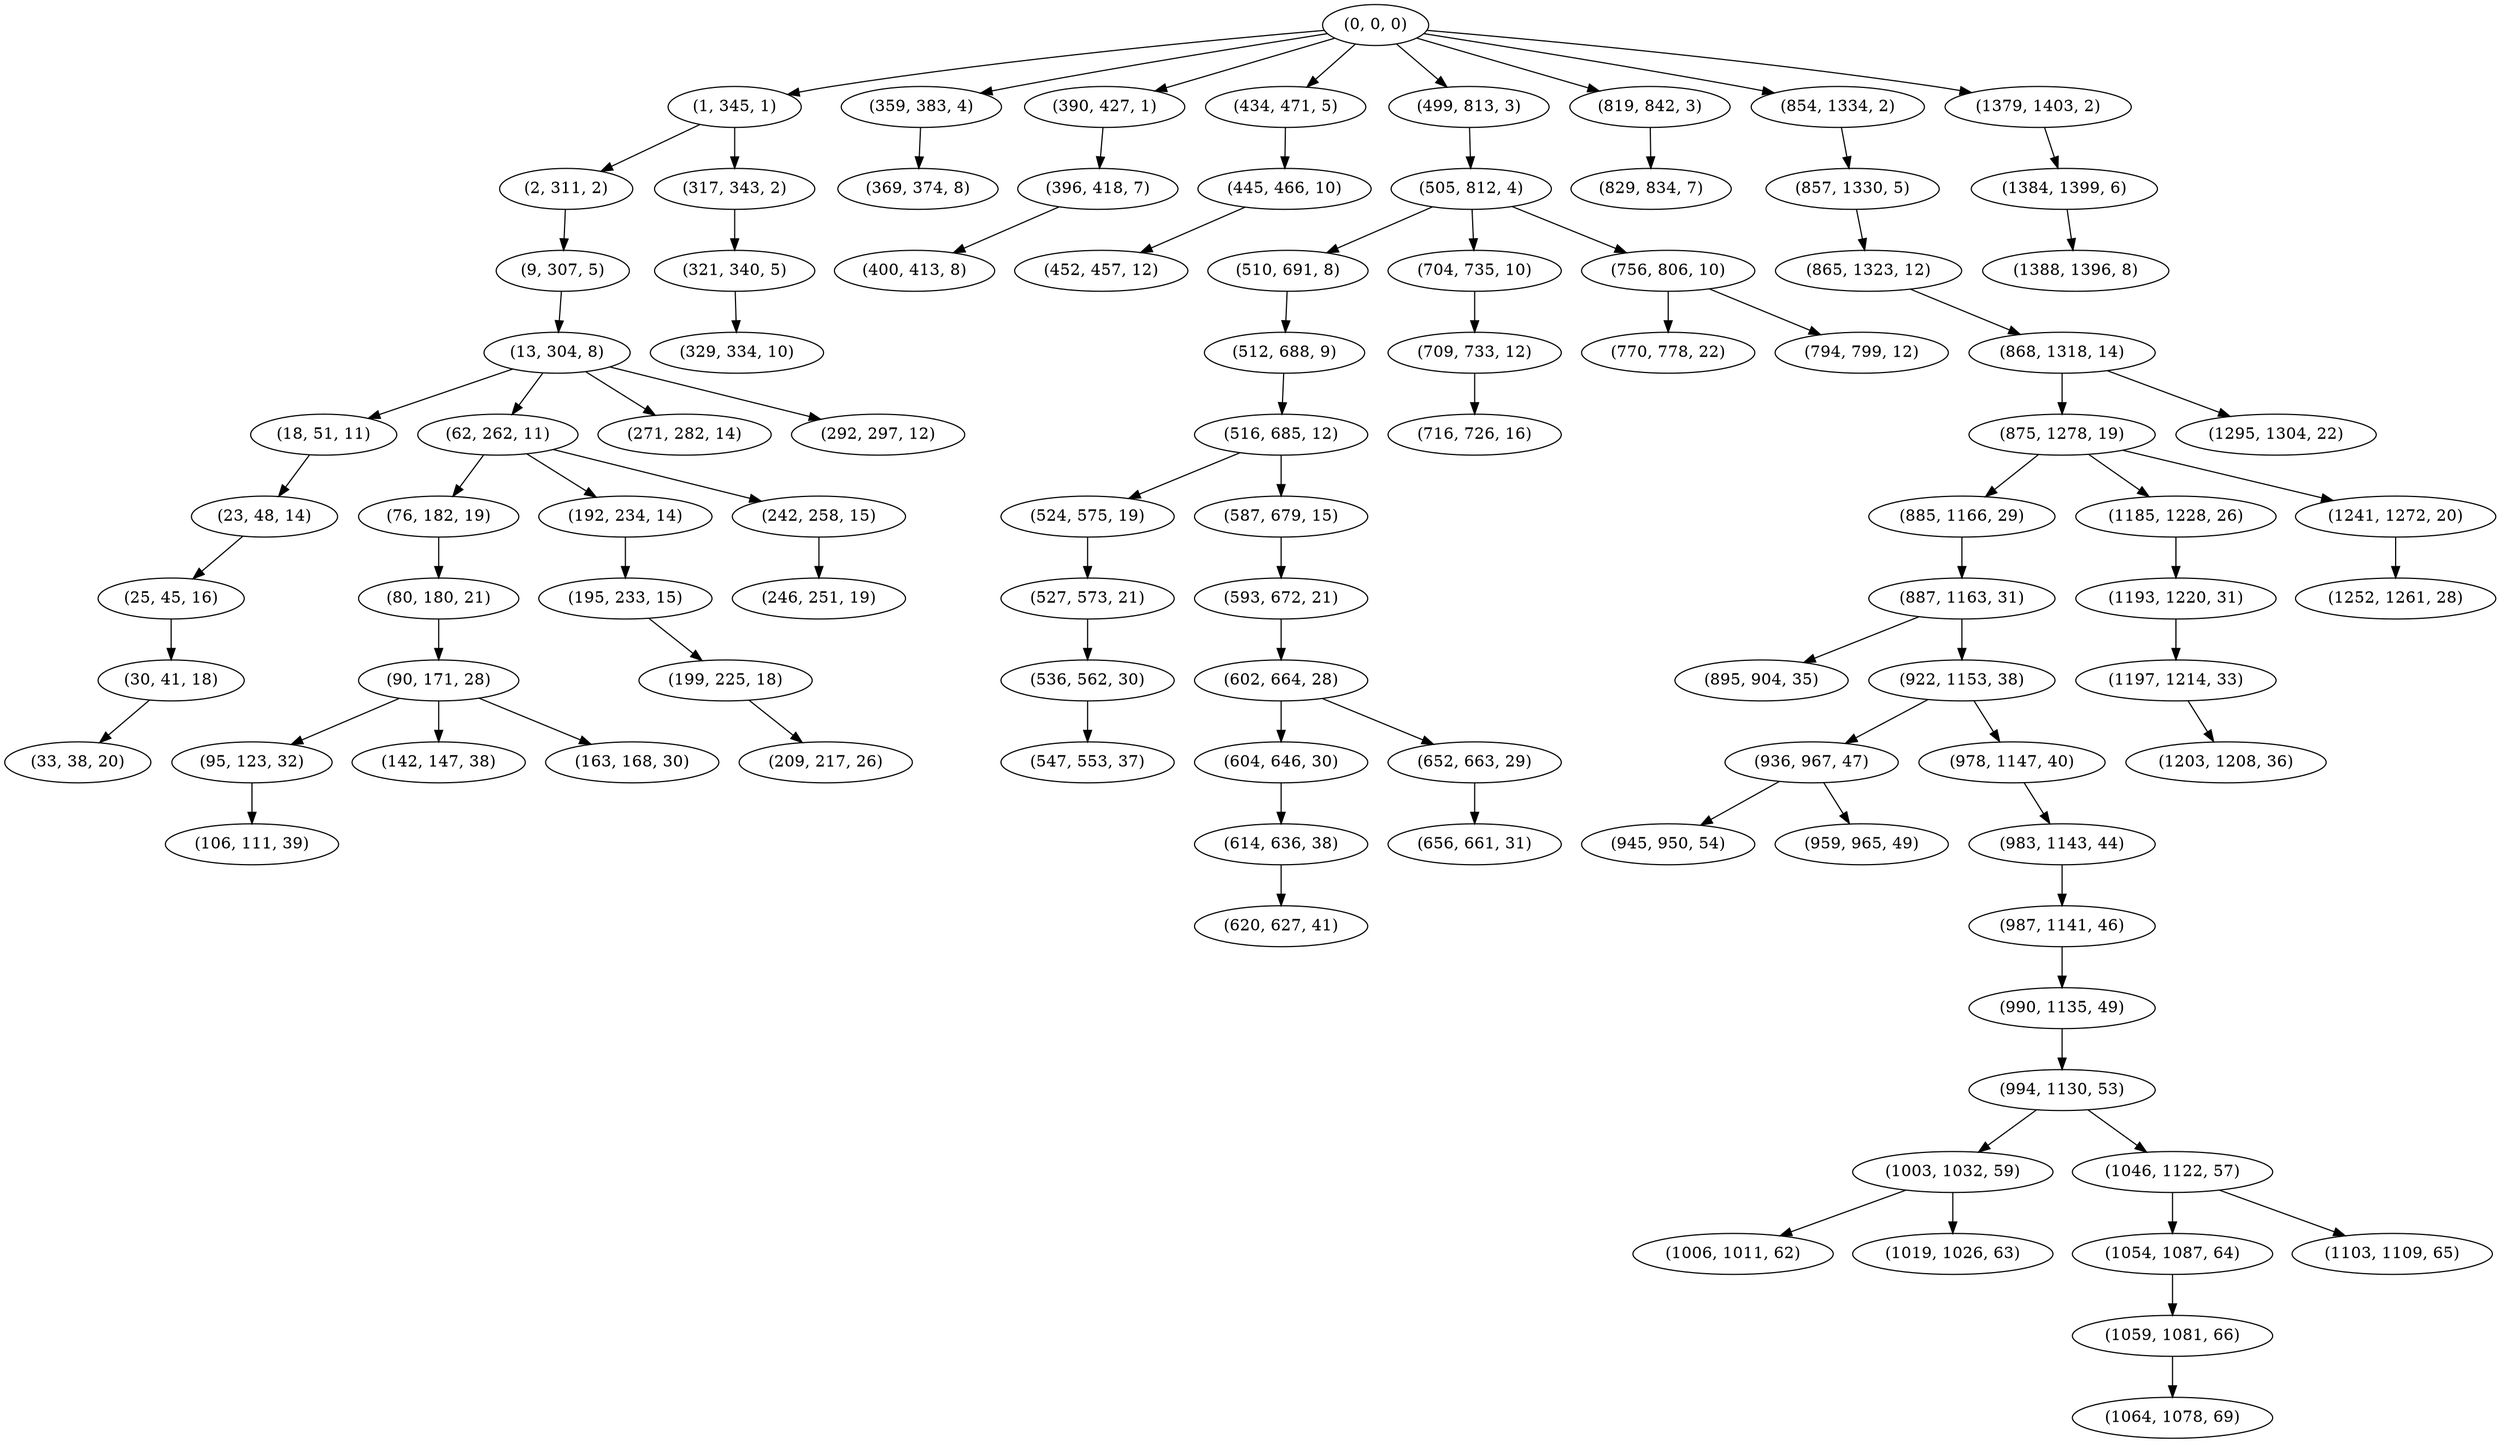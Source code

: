 digraph tree {
    "(0, 0, 0)";
    "(1, 345, 1)";
    "(2, 311, 2)";
    "(9, 307, 5)";
    "(13, 304, 8)";
    "(18, 51, 11)";
    "(23, 48, 14)";
    "(25, 45, 16)";
    "(30, 41, 18)";
    "(33, 38, 20)";
    "(62, 262, 11)";
    "(76, 182, 19)";
    "(80, 180, 21)";
    "(90, 171, 28)";
    "(95, 123, 32)";
    "(106, 111, 39)";
    "(142, 147, 38)";
    "(163, 168, 30)";
    "(192, 234, 14)";
    "(195, 233, 15)";
    "(199, 225, 18)";
    "(209, 217, 26)";
    "(242, 258, 15)";
    "(246, 251, 19)";
    "(271, 282, 14)";
    "(292, 297, 12)";
    "(317, 343, 2)";
    "(321, 340, 5)";
    "(329, 334, 10)";
    "(359, 383, 4)";
    "(369, 374, 8)";
    "(390, 427, 1)";
    "(396, 418, 7)";
    "(400, 413, 8)";
    "(434, 471, 5)";
    "(445, 466, 10)";
    "(452, 457, 12)";
    "(499, 813, 3)";
    "(505, 812, 4)";
    "(510, 691, 8)";
    "(512, 688, 9)";
    "(516, 685, 12)";
    "(524, 575, 19)";
    "(527, 573, 21)";
    "(536, 562, 30)";
    "(547, 553, 37)";
    "(587, 679, 15)";
    "(593, 672, 21)";
    "(602, 664, 28)";
    "(604, 646, 30)";
    "(614, 636, 38)";
    "(620, 627, 41)";
    "(652, 663, 29)";
    "(656, 661, 31)";
    "(704, 735, 10)";
    "(709, 733, 12)";
    "(716, 726, 16)";
    "(756, 806, 10)";
    "(770, 778, 22)";
    "(794, 799, 12)";
    "(819, 842, 3)";
    "(829, 834, 7)";
    "(854, 1334, 2)";
    "(857, 1330, 5)";
    "(865, 1323, 12)";
    "(868, 1318, 14)";
    "(875, 1278, 19)";
    "(885, 1166, 29)";
    "(887, 1163, 31)";
    "(895, 904, 35)";
    "(922, 1153, 38)";
    "(936, 967, 47)";
    "(945, 950, 54)";
    "(959, 965, 49)";
    "(978, 1147, 40)";
    "(983, 1143, 44)";
    "(987, 1141, 46)";
    "(990, 1135, 49)";
    "(994, 1130, 53)";
    "(1003, 1032, 59)";
    "(1006, 1011, 62)";
    "(1019, 1026, 63)";
    "(1046, 1122, 57)";
    "(1054, 1087, 64)";
    "(1059, 1081, 66)";
    "(1064, 1078, 69)";
    "(1103, 1109, 65)";
    "(1185, 1228, 26)";
    "(1193, 1220, 31)";
    "(1197, 1214, 33)";
    "(1203, 1208, 36)";
    "(1241, 1272, 20)";
    "(1252, 1261, 28)";
    "(1295, 1304, 22)";
    "(1379, 1403, 2)";
    "(1384, 1399, 6)";
    "(1388, 1396, 8)";
    "(0, 0, 0)" -> "(1, 345, 1)";
    "(0, 0, 0)" -> "(359, 383, 4)";
    "(0, 0, 0)" -> "(390, 427, 1)";
    "(0, 0, 0)" -> "(434, 471, 5)";
    "(0, 0, 0)" -> "(499, 813, 3)";
    "(0, 0, 0)" -> "(819, 842, 3)";
    "(0, 0, 0)" -> "(854, 1334, 2)";
    "(0, 0, 0)" -> "(1379, 1403, 2)";
    "(1, 345, 1)" -> "(2, 311, 2)";
    "(1, 345, 1)" -> "(317, 343, 2)";
    "(2, 311, 2)" -> "(9, 307, 5)";
    "(9, 307, 5)" -> "(13, 304, 8)";
    "(13, 304, 8)" -> "(18, 51, 11)";
    "(13, 304, 8)" -> "(62, 262, 11)";
    "(13, 304, 8)" -> "(271, 282, 14)";
    "(13, 304, 8)" -> "(292, 297, 12)";
    "(18, 51, 11)" -> "(23, 48, 14)";
    "(23, 48, 14)" -> "(25, 45, 16)";
    "(25, 45, 16)" -> "(30, 41, 18)";
    "(30, 41, 18)" -> "(33, 38, 20)";
    "(62, 262, 11)" -> "(76, 182, 19)";
    "(62, 262, 11)" -> "(192, 234, 14)";
    "(62, 262, 11)" -> "(242, 258, 15)";
    "(76, 182, 19)" -> "(80, 180, 21)";
    "(80, 180, 21)" -> "(90, 171, 28)";
    "(90, 171, 28)" -> "(95, 123, 32)";
    "(90, 171, 28)" -> "(142, 147, 38)";
    "(90, 171, 28)" -> "(163, 168, 30)";
    "(95, 123, 32)" -> "(106, 111, 39)";
    "(192, 234, 14)" -> "(195, 233, 15)";
    "(195, 233, 15)" -> "(199, 225, 18)";
    "(199, 225, 18)" -> "(209, 217, 26)";
    "(242, 258, 15)" -> "(246, 251, 19)";
    "(317, 343, 2)" -> "(321, 340, 5)";
    "(321, 340, 5)" -> "(329, 334, 10)";
    "(359, 383, 4)" -> "(369, 374, 8)";
    "(390, 427, 1)" -> "(396, 418, 7)";
    "(396, 418, 7)" -> "(400, 413, 8)";
    "(434, 471, 5)" -> "(445, 466, 10)";
    "(445, 466, 10)" -> "(452, 457, 12)";
    "(499, 813, 3)" -> "(505, 812, 4)";
    "(505, 812, 4)" -> "(510, 691, 8)";
    "(505, 812, 4)" -> "(704, 735, 10)";
    "(505, 812, 4)" -> "(756, 806, 10)";
    "(510, 691, 8)" -> "(512, 688, 9)";
    "(512, 688, 9)" -> "(516, 685, 12)";
    "(516, 685, 12)" -> "(524, 575, 19)";
    "(516, 685, 12)" -> "(587, 679, 15)";
    "(524, 575, 19)" -> "(527, 573, 21)";
    "(527, 573, 21)" -> "(536, 562, 30)";
    "(536, 562, 30)" -> "(547, 553, 37)";
    "(587, 679, 15)" -> "(593, 672, 21)";
    "(593, 672, 21)" -> "(602, 664, 28)";
    "(602, 664, 28)" -> "(604, 646, 30)";
    "(602, 664, 28)" -> "(652, 663, 29)";
    "(604, 646, 30)" -> "(614, 636, 38)";
    "(614, 636, 38)" -> "(620, 627, 41)";
    "(652, 663, 29)" -> "(656, 661, 31)";
    "(704, 735, 10)" -> "(709, 733, 12)";
    "(709, 733, 12)" -> "(716, 726, 16)";
    "(756, 806, 10)" -> "(770, 778, 22)";
    "(756, 806, 10)" -> "(794, 799, 12)";
    "(819, 842, 3)" -> "(829, 834, 7)";
    "(854, 1334, 2)" -> "(857, 1330, 5)";
    "(857, 1330, 5)" -> "(865, 1323, 12)";
    "(865, 1323, 12)" -> "(868, 1318, 14)";
    "(868, 1318, 14)" -> "(875, 1278, 19)";
    "(868, 1318, 14)" -> "(1295, 1304, 22)";
    "(875, 1278, 19)" -> "(885, 1166, 29)";
    "(875, 1278, 19)" -> "(1185, 1228, 26)";
    "(875, 1278, 19)" -> "(1241, 1272, 20)";
    "(885, 1166, 29)" -> "(887, 1163, 31)";
    "(887, 1163, 31)" -> "(895, 904, 35)";
    "(887, 1163, 31)" -> "(922, 1153, 38)";
    "(922, 1153, 38)" -> "(936, 967, 47)";
    "(922, 1153, 38)" -> "(978, 1147, 40)";
    "(936, 967, 47)" -> "(945, 950, 54)";
    "(936, 967, 47)" -> "(959, 965, 49)";
    "(978, 1147, 40)" -> "(983, 1143, 44)";
    "(983, 1143, 44)" -> "(987, 1141, 46)";
    "(987, 1141, 46)" -> "(990, 1135, 49)";
    "(990, 1135, 49)" -> "(994, 1130, 53)";
    "(994, 1130, 53)" -> "(1003, 1032, 59)";
    "(994, 1130, 53)" -> "(1046, 1122, 57)";
    "(1003, 1032, 59)" -> "(1006, 1011, 62)";
    "(1003, 1032, 59)" -> "(1019, 1026, 63)";
    "(1046, 1122, 57)" -> "(1054, 1087, 64)";
    "(1046, 1122, 57)" -> "(1103, 1109, 65)";
    "(1054, 1087, 64)" -> "(1059, 1081, 66)";
    "(1059, 1081, 66)" -> "(1064, 1078, 69)";
    "(1185, 1228, 26)" -> "(1193, 1220, 31)";
    "(1193, 1220, 31)" -> "(1197, 1214, 33)";
    "(1197, 1214, 33)" -> "(1203, 1208, 36)";
    "(1241, 1272, 20)" -> "(1252, 1261, 28)";
    "(1379, 1403, 2)" -> "(1384, 1399, 6)";
    "(1384, 1399, 6)" -> "(1388, 1396, 8)";
}
